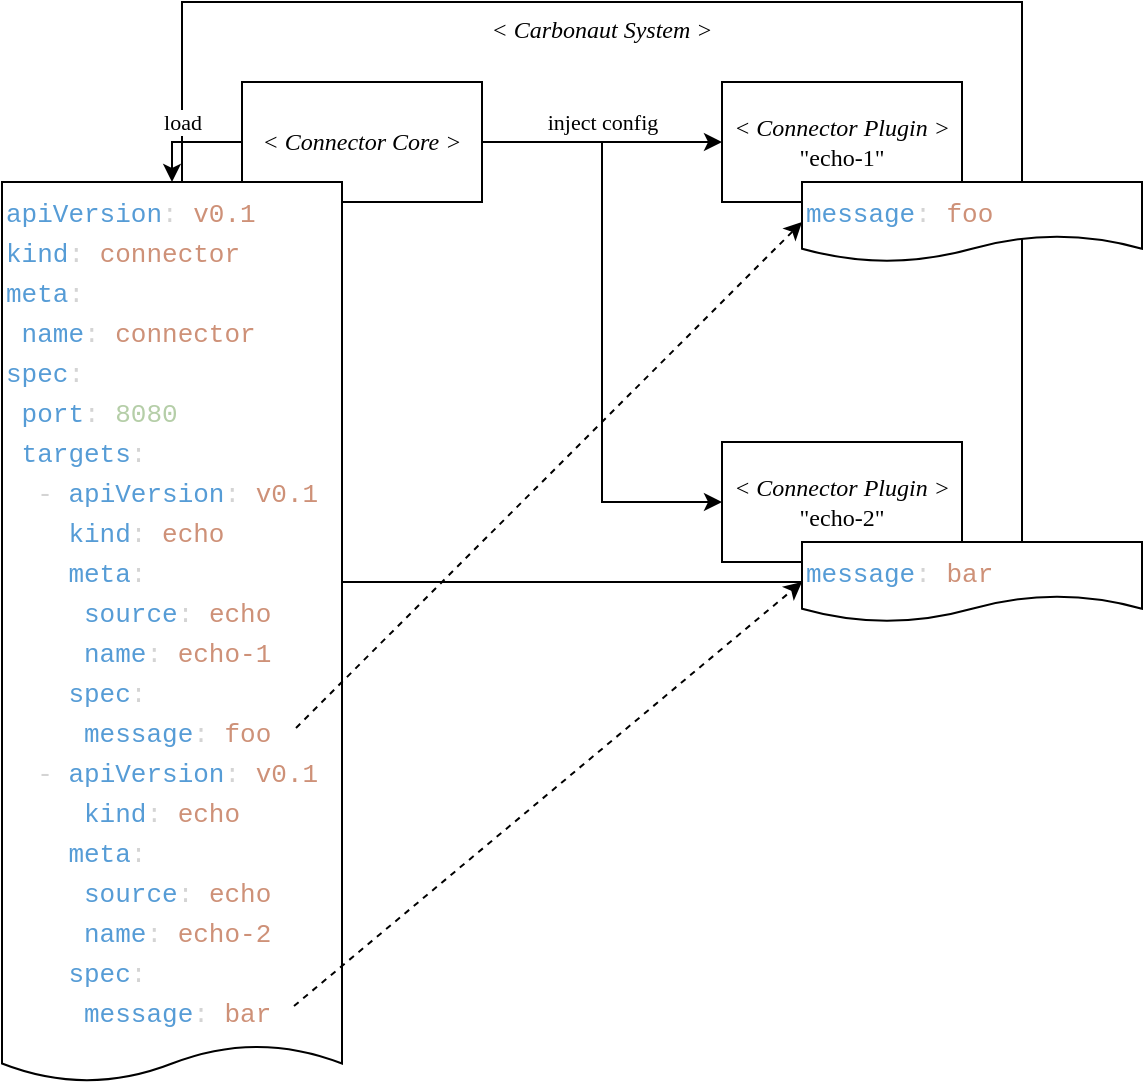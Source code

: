 <mxfile version="20.2.3" type="device" pages="2"><diagram id="ufhqsxQpe0zjjDlFiIp0" name="plugin-config-mgmnt"><mxGraphModel dx="1394" dy="867" grid="1" gridSize="10" guides="1" tooltips="1" connect="1" arrows="1" fold="1" page="1" pageScale="1" pageWidth="827" pageHeight="1169" math="0" shadow="0"><root><mxCell id="0"/><mxCell id="1" parent="0"/><mxCell id="oE-2GE8XNqL0rWhnjcC2-4" value="&lt;i&gt;&amp;lt; Carbonaut System &amp;gt;&lt;/i&gt;" style="rounded=0;whiteSpace=wrap;html=1;fontFamily=Graphik;verticalAlign=top;" vertex="1" parent="1"><mxGeometry x="170" y="90" width="420" height="290" as="geometry"/></mxCell><mxCell id="oE-2GE8XNqL0rWhnjcC2-13" value="inject config" style="edgeStyle=orthogonalEdgeStyle;rounded=0;orthogonalLoop=1;jettySize=auto;html=1;fontFamily=Graphik;" edge="1" parent="1" source="oE-2GE8XNqL0rWhnjcC2-1" target="oE-2GE8XNqL0rWhnjcC2-2"><mxGeometry y="10" relative="1" as="geometry"><mxPoint as="offset"/></mxGeometry></mxCell><mxCell id="oE-2GE8XNqL0rWhnjcC2-14" style="edgeStyle=orthogonalEdgeStyle;rounded=0;orthogonalLoop=1;jettySize=auto;html=1;entryX=0;entryY=0.5;entryDx=0;entryDy=0;fontFamily=Graphik;" edge="1" parent="1" source="oE-2GE8XNqL0rWhnjcC2-1" target="oE-2GE8XNqL0rWhnjcC2-3"><mxGeometry relative="1" as="geometry"/></mxCell><mxCell id="oE-2GE8XNqL0rWhnjcC2-15" value="load" style="edgeStyle=orthogonalEdgeStyle;rounded=0;orthogonalLoop=1;jettySize=auto;html=1;entryX=0.5;entryY=0;entryDx=0;entryDy=0;fontFamily=Graphik;" edge="1" parent="1" source="oE-2GE8XNqL0rWhnjcC2-1" target="oE-2GE8XNqL0rWhnjcC2-6"><mxGeometry x="0.091" y="-10" relative="1" as="geometry"><Array as="points"><mxPoint x="165" y="160"/></Array><mxPoint as="offset"/></mxGeometry></mxCell><mxCell id="oE-2GE8XNqL0rWhnjcC2-1" value="&lt;i&gt;&amp;lt; Connector Core &amp;gt;&lt;/i&gt;" style="rounded=0;whiteSpace=wrap;html=1;fontFamily=Graphik;" vertex="1" parent="1"><mxGeometry x="200" y="130" width="120" height="60" as="geometry"/></mxCell><mxCell id="oE-2GE8XNqL0rWhnjcC2-2" value="&lt;i&gt;&amp;lt; Connector Plugin &amp;gt;&lt;/i&gt;&lt;br&gt;&quot;echo-1&quot;" style="rounded=0;whiteSpace=wrap;html=1;fontFamily=Graphik;" vertex="1" parent="1"><mxGeometry x="440" y="130" width="120" height="60" as="geometry"/></mxCell><mxCell id="oE-2GE8XNqL0rWhnjcC2-3" value="&lt;i&gt;&amp;lt; Connector Plugin &amp;gt;&lt;/i&gt;&lt;br&gt;&quot;echo-2&quot;" style="rounded=0;whiteSpace=wrap;html=1;fontFamily=Graphik;" vertex="1" parent="1"><mxGeometry x="440" y="310" width="120" height="60" as="geometry"/></mxCell><mxCell id="oE-2GE8XNqL0rWhnjcC2-6" value="&lt;div style=&quot;font-family: Menlo, Monaco, &amp;quot;Courier New&amp;quot;, monospace; font-size: 13px; line-height: 20px;&quot;&gt;&lt;div style=&quot;color: rgb(212, 212, 212);&quot;&gt;&lt;span style=&quot;background-color: rgb(255, 255, 255);&quot;&gt;&lt;span style=&quot;color: rgb(86, 156, 214);&quot;&gt;apiVersion&lt;/span&gt;:&amp;nbsp;&lt;/span&gt;&lt;span style=&quot;background-color: rgb(255, 255, 255); color: rgb(206, 145, 120);&quot;&gt;v0.1&lt;/span&gt;&lt;/div&gt;&lt;div style=&quot;color: rgb(212, 212, 212);&quot;&gt;&lt;span style=&quot;background-color: rgb(255, 255, 255);&quot;&gt;&lt;span style=&quot;color: #569cd6;&quot;&gt;kind&lt;/span&gt;: &lt;span style=&quot;color: #ce9178;&quot;&gt;connector&lt;/span&gt;&lt;/span&gt;&lt;/div&gt;&lt;div style=&quot;color: rgb(212, 212, 212);&quot;&gt;&lt;span style=&quot;background-color: rgb(255, 255, 255);&quot;&gt;&lt;span style=&quot;color: #569cd6;&quot;&gt;meta&lt;/span&gt;:&lt;/span&gt;&lt;/div&gt;&lt;div style=&quot;color: rgb(212, 212, 212);&quot;&gt;&lt;span style=&quot;background-color: rgb(255, 255, 255);&quot;&gt;&lt;span style=&quot;color: #569cd6;&quot;&gt;&amp;nbsp;name&lt;/span&gt;: &lt;span style=&quot;color: #ce9178;&quot;&gt;connector&lt;/span&gt;&lt;/span&gt;&lt;/div&gt;&lt;div style=&quot;color: rgb(212, 212, 212);&quot;&gt;&lt;span style=&quot;background-color: rgb(255, 255, 255);&quot;&gt;&lt;span style=&quot;color: #569cd6;&quot;&gt;spec&lt;/span&gt;:&lt;/span&gt;&lt;/div&gt;&lt;div style=&quot;color: rgb(212, 212, 212);&quot;&gt;&lt;span style=&quot;background-color: rgb(255, 255, 255);&quot;&gt;&lt;span style=&quot;color: #569cd6;&quot;&gt;&amp;nbsp;port&lt;/span&gt;: &lt;span style=&quot;color: #b5cea8;&quot;&gt;8080&lt;/span&gt;&lt;/span&gt;&lt;/div&gt;&lt;div style=&quot;color: rgb(212, 212, 212);&quot;&gt;  &lt;span style=&quot;background-color: rgb(255, 255, 255);&quot;&gt;&lt;span style=&quot;color: #569cd6;&quot;&gt;&amp;nbsp;targets&lt;/span&gt;:&lt;/span&gt;&lt;/div&gt;&lt;div style=&quot;&quot;&gt;&lt;span style=&quot;background-color: rgb(255, 255, 255);&quot;&gt;&lt;font color=&quot;#d4d4d4&quot;&gt;&amp;nbsp; -&amp;nbsp;&lt;/font&gt;&lt;span style=&quot;color: rgb(86, 156, 214);&quot;&gt;apiVersion&lt;/span&gt;&lt;font color=&quot;#d4d4d4&quot;&gt;: &lt;/font&gt;&lt;span style=&quot;color: rgb(206, 145, 120);&quot;&gt;v0.1&lt;/span&gt;&lt;/span&gt;&lt;/div&gt;&lt;div style=&quot;color: rgb(212, 212, 212);&quot;&gt;      &lt;span style=&quot;background-color: rgb(255, 255, 255);&quot;&gt;&lt;span style=&quot;color: #569cd6;&quot;&gt;&amp;nbsp; &amp;nbsp; kind&lt;/span&gt;: &lt;span style=&quot;color: #ce9178;&quot;&gt;echo&lt;/span&gt;&lt;/span&gt;&lt;/div&gt;&lt;div style=&quot;color: rgb(212, 212, 212);&quot;&gt;      &lt;span style=&quot;background-color: rgb(255, 255, 255);&quot;&gt;&lt;span style=&quot;color: #569cd6;&quot;&gt;&amp;nbsp; &amp;nbsp; meta&lt;/span&gt;:&lt;/span&gt;&lt;/div&gt;&lt;div style=&quot;color: rgb(212, 212, 212);&quot;&gt;        &lt;span style=&quot;background-color: rgb(255, 255, 255);&quot;&gt;&lt;span style=&quot;color: #569cd6;&quot;&gt;&amp;nbsp; &amp;nbsp; &amp;nbsp;source&lt;/span&gt;: &lt;span style=&quot;color: #ce9178;&quot;&gt;echo&lt;/span&gt;&lt;/span&gt;&lt;/div&gt;&lt;div style=&quot;color: rgb(212, 212, 212);&quot;&gt;        &lt;span style=&quot;background-color: rgb(255, 255, 255);&quot;&gt;&lt;span style=&quot;color: #569cd6;&quot;&gt;&amp;nbsp; &amp;nbsp; &amp;nbsp;name&lt;/span&gt;: &lt;span style=&quot;color: #ce9178;&quot;&gt;echo-1&lt;/span&gt;&lt;/span&gt;&lt;/div&gt;&lt;div style=&quot;color: rgb(212, 212, 212);&quot;&gt;      &lt;span style=&quot;background-color: rgb(255, 255, 255);&quot;&gt;&lt;span style=&quot;color: #569cd6;&quot;&gt;&amp;nbsp; &amp;nbsp; spec&lt;/span&gt;:&lt;/span&gt;&lt;/div&gt;&lt;div style=&quot;color: rgb(212, 212, 212);&quot;&gt;        &lt;span style=&quot;background-color: rgb(255, 255, 255);&quot;&gt;&lt;span style=&quot;color: #569cd6;&quot;&gt;&amp;nbsp; &amp;nbsp; &amp;nbsp;message&lt;/span&gt;: &lt;span style=&quot;color: #ce9178;&quot;&gt;foo&lt;/span&gt;&lt;/span&gt;&lt;/div&gt;&lt;div style=&quot;color: rgb(212, 212, 212);&quot;&gt;&lt;span style=&quot;background-color: rgb(255, 255, 255);&quot;&gt;&amp;nbsp; -&amp;nbsp;&lt;/span&gt;&lt;span style=&quot;background-color: rgb(255, 255, 255);&quot;&gt;&lt;span style=&quot;color: #569cd6;&quot;&gt;apiVersion&lt;/span&gt;: &lt;span style=&quot;color: #ce9178;&quot;&gt;v0.1&lt;/span&gt;&lt;/span&gt;&lt;/div&gt;&lt;div style=&quot;color: rgb(212, 212, 212);&quot;&gt;      &lt;span style=&quot;background-color: rgb(255, 255, 255);&quot;&gt;&lt;span style=&quot;color: #569cd6;&quot;&gt;&amp;nbsp; &amp;nbsp; &amp;nbsp;kind&lt;/span&gt;: &lt;span style=&quot;color: #ce9178;&quot;&gt;echo&lt;/span&gt;&lt;/span&gt;&lt;/div&gt;&lt;div style=&quot;color: rgb(212, 212, 212);&quot;&gt;      &lt;span style=&quot;background-color: rgb(255, 255, 255);&quot;&gt;&lt;span style=&quot;color: #569cd6;&quot;&gt;&amp;nbsp; &amp;nbsp; meta&lt;/span&gt;:&lt;/span&gt;&lt;/div&gt;&lt;div style=&quot;color: rgb(212, 212, 212);&quot;&gt;        &lt;span style=&quot;background-color: rgb(255, 255, 255);&quot;&gt;&lt;span style=&quot;color: #569cd6;&quot;&gt;&amp;nbsp; &amp;nbsp; &amp;nbsp;source&lt;/span&gt;: &lt;span style=&quot;color: #ce9178;&quot;&gt;echo&lt;/span&gt;&lt;/span&gt;&lt;/div&gt;&lt;div style=&quot;color: rgb(212, 212, 212);&quot;&gt;        &lt;span style=&quot;background-color: rgb(255, 255, 255);&quot;&gt;&lt;span style=&quot;color: #569cd6;&quot;&gt;&amp;nbsp; &amp;nbsp; &amp;nbsp;name&lt;/span&gt;: &lt;span style=&quot;color: #ce9178;&quot;&gt;echo-2&lt;/span&gt;&lt;/span&gt;&lt;/div&gt;&lt;div style=&quot;color: rgb(212, 212, 212);&quot;&gt;      &lt;span style=&quot;background-color: rgb(255, 255, 255);&quot;&gt;&lt;span style=&quot;color: #569cd6;&quot;&gt;&amp;nbsp; &amp;nbsp; spec&lt;/span&gt;:&lt;/span&gt;&lt;/div&gt;&lt;div style=&quot;color: rgb(212, 212, 212);&quot;&gt;        &lt;span style=&quot;background-color: rgb(255, 255, 255);&quot;&gt;&lt;span style=&quot;color: #569cd6;&quot;&gt;&amp;nbsp; &amp;nbsp; &amp;nbsp;message&lt;/span&gt;: &lt;span style=&quot;color: #ce9178;&quot;&gt;bar&lt;/span&gt;&lt;/span&gt;&lt;/div&gt;&lt;br&gt;&lt;/div&gt;" style="shape=document;whiteSpace=wrap;html=1;boundedLbl=1;fontFamily=Graphik;size=0.041;align=left;verticalAlign=top;" vertex="1" parent="1"><mxGeometry x="80" y="180" width="170" height="450" as="geometry"/></mxCell><mxCell id="oE-2GE8XNqL0rWhnjcC2-8" value="&lt;div style=&quot;font-family: Menlo, Monaco, &amp;quot;Courier New&amp;quot;, monospace; font-size: 13px; line-height: 20px;&quot;&gt;&lt;div style=&quot;color: rgb(212, 212, 212);&quot;&gt;&lt;span style=&quot;color: rgb(86, 156, 214);&quot;&gt;message&lt;/span&gt;&lt;span style=&quot;background-color: rgb(255, 255, 255);&quot;&gt;: &lt;/span&gt;&lt;span style=&quot;color: rgb(206, 145, 120);&quot;&gt;foo&lt;/span&gt;&lt;/div&gt;&lt;/div&gt;" style="shape=document;whiteSpace=wrap;html=1;boundedLbl=1;fontFamily=Graphik;size=0.333;align=left;verticalAlign=top;" vertex="1" parent="1"><mxGeometry x="480" y="180" width="170" height="40" as="geometry"/></mxCell><mxCell id="oE-2GE8XNqL0rWhnjcC2-9" value="&lt;div style=&quot;font-family: Menlo, Monaco, &amp;quot;Courier New&amp;quot;, monospace; font-size: 13px; line-height: 20px;&quot;&gt;&lt;div style=&quot;color: rgb(212, 212, 212);&quot;&gt;&lt;span style=&quot;color: rgb(86, 156, 214);&quot;&gt;message&lt;/span&gt;&lt;span style=&quot;background-color: rgb(255, 255, 255);&quot;&gt;: &lt;/span&gt;&lt;span style=&quot;color: rgb(206, 145, 120);&quot;&gt;bar&lt;/span&gt;&lt;/div&gt;&lt;/div&gt;" style="shape=document;whiteSpace=wrap;html=1;boundedLbl=1;fontFamily=Graphik;size=0.333;align=left;verticalAlign=top;" vertex="1" parent="1"><mxGeometry x="480" y="360" width="170" height="40" as="geometry"/></mxCell><mxCell id="oE-2GE8XNqL0rWhnjcC2-10" value="" style="endArrow=classic;html=1;rounded=0;fontFamily=Graphik;entryX=0;entryY=0.5;entryDx=0;entryDy=0;dashed=1;" edge="1" parent="1" target="oE-2GE8XNqL0rWhnjcC2-9"><mxGeometry width="50" height="50" relative="1" as="geometry"><mxPoint x="226" y="592" as="sourcePoint"/><mxPoint x="480" y="380" as="targetPoint"/></mxGeometry></mxCell><mxCell id="oE-2GE8XNqL0rWhnjcC2-12" value="" style="endArrow=classic;html=1;rounded=0;fontFamily=Graphik;entryX=0;entryY=0.5;entryDx=0;entryDy=0;dashed=1;" edge="1" parent="1" target="oE-2GE8XNqL0rWhnjcC2-8"><mxGeometry width="50" height="50" relative="1" as="geometry"><mxPoint x="227" y="453" as="sourcePoint"/><mxPoint x="457" y="393" as="targetPoint"/></mxGeometry></mxCell></root></mxGraphModel></diagram><diagram name="plugin-DTO" id="VBp-5cdydXbz-lthUSX6"><mxGraphModel dx="976" dy="607" grid="1" gridSize="10" guides="1" tooltips="1" connect="1" arrows="1" fold="1" page="1" pageScale="1" pageWidth="827" pageHeight="1169" math="0" shadow="0"><root><mxCell id="d7r-Me9dr-rhyZQb46tA-0"/><mxCell id="d7r-Me9dr-rhyZQb46tA-1" parent="d7r-Me9dr-rhyZQb46tA-0"/><mxCell id="d7r-Me9dr-rhyZQb46tA-2" value="&lt;i&gt;&amp;lt; Carbonaut System &amp;gt;&lt;/i&gt;" style="rounded=0;whiteSpace=wrap;html=1;fontFamily=Graphik;verticalAlign=top;" vertex="1" parent="d7r-Me9dr-rhyZQb46tA-1"><mxGeometry x="170" y="90" width="420" height="290" as="geometry"/></mxCell><mxCell id="ySuZ2T9t99r_sPsHuIDL-0" value="GetData/0" style="edgeStyle=orthogonalEdgeStyle;rounded=0;orthogonalLoop=1;jettySize=auto;html=1;fontFamily=Graphik;" edge="1" parent="d7r-Me9dr-rhyZQb46tA-1" source="d7r-Me9dr-rhyZQb46tA-6" target="d7r-Me9dr-rhyZQb46tA-7"><mxGeometry y="10" relative="1" as="geometry"><mxPoint as="offset"/></mxGeometry></mxCell><mxCell id="ySuZ2T9t99r_sPsHuIDL-1" value="GetData/0" style="edgeStyle=orthogonalEdgeStyle;rounded=0;orthogonalLoop=1;jettySize=auto;html=1;entryX=0;entryY=0.5;entryDx=0;entryDy=0;fontFamily=Graphik;" edge="1" parent="d7r-Me9dr-rhyZQb46tA-1" source="d7r-Me9dr-rhyZQb46tA-6" target="d7r-Me9dr-rhyZQb46tA-8"><mxGeometry relative="1" as="geometry"/></mxCell><mxCell id="d7r-Me9dr-rhyZQb46tA-6" value="&lt;i&gt;&amp;lt; Connector Core &amp;gt;&lt;/i&gt;" style="rounded=0;whiteSpace=wrap;html=1;fontFamily=Graphik;" vertex="1" parent="d7r-Me9dr-rhyZQb46tA-1"><mxGeometry x="200" y="130" width="120" height="60" as="geometry"/></mxCell><mxCell id="d7r-Me9dr-rhyZQb46tA-7" value="&lt;i&gt;&amp;lt; Connector Plugin &amp;gt;&lt;/i&gt;&lt;br&gt;&quot;echo-1&quot;" style="rounded=0;whiteSpace=wrap;html=1;fontFamily=Graphik;" vertex="1" parent="d7r-Me9dr-rhyZQb46tA-1"><mxGeometry x="440" y="130" width="120" height="60" as="geometry"/></mxCell><mxCell id="d7r-Me9dr-rhyZQb46tA-8" value="&lt;i&gt;&amp;lt; Connector Plugin &amp;gt;&lt;/i&gt;&lt;br&gt;&quot;echo-2&quot;" style="rounded=0;whiteSpace=wrap;html=1;fontFamily=Graphik;" vertex="1" parent="d7r-Me9dr-rhyZQb46tA-1"><mxGeometry x="440" y="310" width="120" height="60" as="geometry"/></mxCell></root></mxGraphModel></diagram></mxfile>